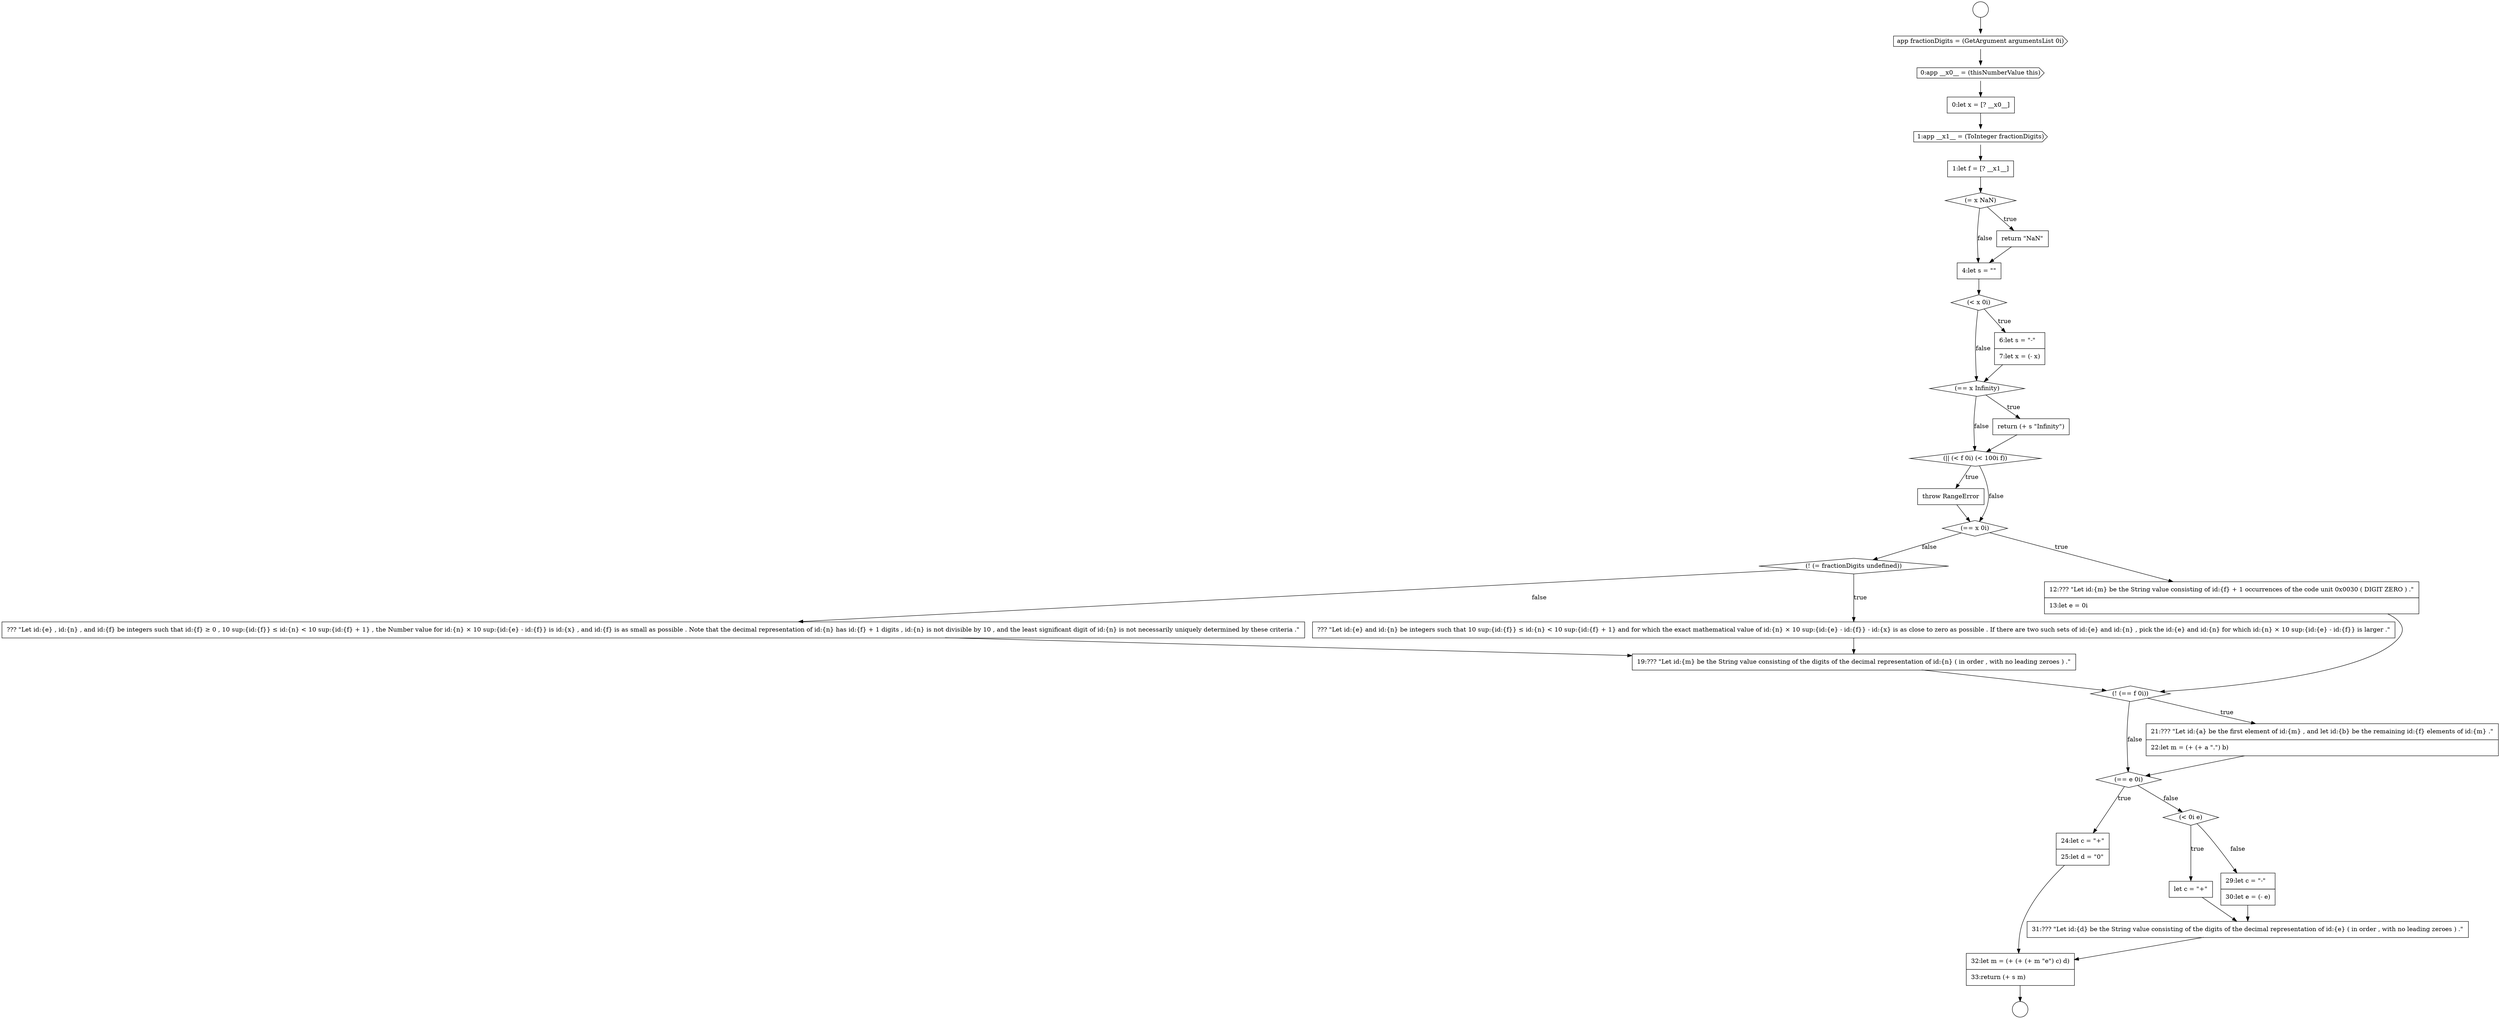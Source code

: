 digraph {
  node11917 [shape=diamond, label=<<font color="black">(== e 0i)</font>> color="black" fillcolor="white" style=filled]
  node11913 [shape=none, margin=0, label=<<font color="black">
    <table border="0" cellborder="1" cellspacing="0" cellpadding="10">
      <tr><td align="left">??? &quot;Let id:{e} , id:{n} , and id:{f} be integers such that id:{f} &ge; 0 , 10 sup:{id:{f}} &le; id:{n} &lt; 10 sup:{id:{f} + 1} , the Number value for id:{n} &times; 10 sup:{id:{e} - id:{f}} is id:{x} , and id:{f} is as small as possible . Note that the decimal representation of id:{n} has id:{f} + 1 digits , id:{n} is not divisible by 10 , and the least significant digit of id:{n} is not necessarily uniquely determined by these criteria .&quot;</td></tr>
    </table>
  </font>> color="black" fillcolor="white" style=filled]
  node11911 [shape=diamond, label=<<font color="black">(! (= fractionDigits undefined))</font>> color="black" fillcolor="white" style=filled]
  node11902 [shape=none, margin=0, label=<<font color="black">
    <table border="0" cellborder="1" cellspacing="0" cellpadding="10">
      <tr><td align="left">4:let s = &quot;&quot;</td></tr>
    </table>
  </font>> color="black" fillcolor="white" style=filled]
  node11897 [shape=none, margin=0, label=<<font color="black">
    <table border="0" cellborder="1" cellspacing="0" cellpadding="10">
      <tr><td align="left">0:let x = [? __x0__]</td></tr>
    </table>
  </font>> color="black" fillcolor="white" style=filled]
  node11908 [shape=none, margin=0, label=<<font color="black">
    <table border="0" cellborder="1" cellspacing="0" cellpadding="10">
      <tr><td align="left">throw RangeError</td></tr>
    </table>
  </font>> color="black" fillcolor="white" style=filled]
  node11923 [shape=none, margin=0, label=<<font color="black">
    <table border="0" cellborder="1" cellspacing="0" cellpadding="10">
      <tr><td align="left">32:let m = (+ (+ (+ m &quot;e&quot;) c) d)</td></tr>
      <tr><td align="left">33:return (+ s m)</td></tr>
    </table>
  </font>> color="black" fillcolor="white" style=filled]
  node11916 [shape=none, margin=0, label=<<font color="black">
    <table border="0" cellborder="1" cellspacing="0" cellpadding="10">
      <tr><td align="left">21:??? &quot;Let id:{a} be the first element of id:{m} , and let id:{b} be the remaining id:{f} elements of id:{m} .&quot;</td></tr>
      <tr><td align="left">22:let m = (+ (+ a &quot;.&quot;) b)</td></tr>
    </table>
  </font>> color="black" fillcolor="white" style=filled]
  node11901 [shape=none, margin=0, label=<<font color="black">
    <table border="0" cellborder="1" cellspacing="0" cellpadding="10">
      <tr><td align="left">return &quot;NaN&quot;</td></tr>
    </table>
  </font>> color="black" fillcolor="white" style=filled]
  node11920 [shape=none, margin=0, label=<<font color="black">
    <table border="0" cellborder="1" cellspacing="0" cellpadding="10">
      <tr><td align="left">let c = &quot;+&quot;</td></tr>
    </table>
  </font>> color="black" fillcolor="white" style=filled]
  node11905 [shape=diamond, label=<<font color="black">(== x Infinity)</font>> color="black" fillcolor="white" style=filled]
  node11893 [shape=circle label=" " color="black" fillcolor="white" style=filled]
  node11909 [shape=diamond, label=<<font color="black">(== x 0i)</font>> color="black" fillcolor="white" style=filled]
  node11915 [shape=diamond, label=<<font color="black">(! (== f 0i))</font>> color="black" fillcolor="white" style=filled]
  node11918 [shape=none, margin=0, label=<<font color="black">
    <table border="0" cellborder="1" cellspacing="0" cellpadding="10">
      <tr><td align="left">24:let c = &quot;+&quot;</td></tr>
      <tr><td align="left">25:let d = &quot;0&quot;</td></tr>
    </table>
  </font>> color="black" fillcolor="white" style=filled]
  node11914 [shape=none, margin=0, label=<<font color="black">
    <table border="0" cellborder="1" cellspacing="0" cellpadding="10">
      <tr><td align="left">19:??? &quot;Let id:{m} be the String value consisting of the digits of the decimal representation of id:{n} ( in order , with no leading zeroes ) .&quot;</td></tr>
    </table>
  </font>> color="black" fillcolor="white" style=filled]
  node11903 [shape=diamond, label=<<font color="black">(&lt; x 0i)</font>> color="black" fillcolor="white" style=filled]
  node11910 [shape=none, margin=0, label=<<font color="black">
    <table border="0" cellborder="1" cellspacing="0" cellpadding="10">
      <tr><td align="left">12:??? &quot;Let id:{m} be the String value consisting of id:{f} + 1 occurrences of the code unit 0x0030 ( DIGIT ZERO ) .&quot;</td></tr>
      <tr><td align="left">13:let e = 0i</td></tr>
    </table>
  </font>> color="black" fillcolor="white" style=filled]
  node11896 [shape=cds, label=<<font color="black">0:app __x0__ = (thisNumberValue this)</font>> color="black" fillcolor="white" style=filled]
  node11895 [shape=cds, label=<<font color="black">app fractionDigits = (GetArgument argumentsList 0i)</font>> color="black" fillcolor="white" style=filled]
  node11922 [shape=none, margin=0, label=<<font color="black">
    <table border="0" cellborder="1" cellspacing="0" cellpadding="10">
      <tr><td align="left">31:??? &quot;Let id:{d} be the String value consisting of the digits of the decimal representation of id:{e} ( in order , with no leading zeroes ) .&quot;</td></tr>
    </table>
  </font>> color="black" fillcolor="white" style=filled]
  node11898 [shape=cds, label=<<font color="black">1:app __x1__ = (ToInteger fractionDigits)</font>> color="black" fillcolor="white" style=filled]
  node11907 [shape=diamond, label=<<font color="black">(|| (&lt; f 0i) (&lt; 100i f))</font>> color="black" fillcolor="white" style=filled]
  node11912 [shape=none, margin=0, label=<<font color="black">
    <table border="0" cellborder="1" cellspacing="0" cellpadding="10">
      <tr><td align="left">??? &quot;Let id:{e} and id:{n} be integers such that 10 sup:{id:{f}} &le; id:{n} &lt; 10 sup:{id:{f} + 1} and for which the exact mathematical value of id:{n} &times; 10 sup:{id:{e} - id:{f}} - id:{x} is as close to zero as possible . If there are two such sets of id:{e} and id:{n} , pick the id:{e} and id:{n} for which id:{n} &times; 10 sup:{id:{e} - id:{f}} is larger .&quot;</td></tr>
    </table>
  </font>> color="black" fillcolor="white" style=filled]
  node11919 [shape=diamond, label=<<font color="black">(&lt; 0i e)</font>> color="black" fillcolor="white" style=filled]
  node11900 [shape=diamond, label=<<font color="black">(= x NaN)</font>> color="black" fillcolor="white" style=filled]
  node11906 [shape=none, margin=0, label=<<font color="black">
    <table border="0" cellborder="1" cellspacing="0" cellpadding="10">
      <tr><td align="left">return (+ s &quot;Infinity&quot;)</td></tr>
    </table>
  </font>> color="black" fillcolor="white" style=filled]
  node11921 [shape=none, margin=0, label=<<font color="black">
    <table border="0" cellborder="1" cellspacing="0" cellpadding="10">
      <tr><td align="left">29:let c = &quot;-&quot;</td></tr>
      <tr><td align="left">30:let e = (- e)</td></tr>
    </table>
  </font>> color="black" fillcolor="white" style=filled]
  node11899 [shape=none, margin=0, label=<<font color="black">
    <table border="0" cellborder="1" cellspacing="0" cellpadding="10">
      <tr><td align="left">1:let f = [? __x1__]</td></tr>
    </table>
  </font>> color="black" fillcolor="white" style=filled]
  node11904 [shape=none, margin=0, label=<<font color="black">
    <table border="0" cellborder="1" cellspacing="0" cellpadding="10">
      <tr><td align="left">6:let s = &quot;-&quot;</td></tr>
      <tr><td align="left">7:let x = (- x)</td></tr>
    </table>
  </font>> color="black" fillcolor="white" style=filled]
  node11894 [shape=circle label=" " color="black" fillcolor="white" style=filled]
  node11897 -> node11898 [ color="black"]
  node11922 -> node11923 [ color="black"]
  node11911 -> node11912 [label=<<font color="black">true</font>> color="black"]
  node11911 -> node11913 [label=<<font color="black">false</font>> color="black"]
  node11920 -> node11922 [ color="black"]
  node11921 -> node11922 [ color="black"]
  node11916 -> node11917 [ color="black"]
  node11902 -> node11903 [ color="black"]
  node11909 -> node11910 [label=<<font color="black">true</font>> color="black"]
  node11909 -> node11911 [label=<<font color="black">false</font>> color="black"]
  node11910 -> node11915 [ color="black"]
  node11914 -> node11915 [ color="black"]
  node11915 -> node11916 [label=<<font color="black">true</font>> color="black"]
  node11915 -> node11917 [label=<<font color="black">false</font>> color="black"]
  node11893 -> node11895 [ color="black"]
  node11903 -> node11904 [label=<<font color="black">true</font>> color="black"]
  node11903 -> node11905 [label=<<font color="black">false</font>> color="black"]
  node11900 -> node11901 [label=<<font color="black">true</font>> color="black"]
  node11900 -> node11902 [label=<<font color="black">false</font>> color="black"]
  node11905 -> node11906 [label=<<font color="black">true</font>> color="black"]
  node11905 -> node11907 [label=<<font color="black">false</font>> color="black"]
  node11917 -> node11918 [label=<<font color="black">true</font>> color="black"]
  node11917 -> node11919 [label=<<font color="black">false</font>> color="black"]
  node11904 -> node11905 [ color="black"]
  node11923 -> node11894 [ color="black"]
  node11912 -> node11914 [ color="black"]
  node11898 -> node11899 [ color="black"]
  node11906 -> node11907 [ color="black"]
  node11919 -> node11920 [label=<<font color="black">true</font>> color="black"]
  node11919 -> node11921 [label=<<font color="black">false</font>> color="black"]
  node11918 -> node11923 [ color="black"]
  node11913 -> node11914 [ color="black"]
  node11895 -> node11896 [ color="black"]
  node11896 -> node11897 [ color="black"]
  node11901 -> node11902 [ color="black"]
  node11908 -> node11909 [ color="black"]
  node11907 -> node11908 [label=<<font color="black">true</font>> color="black"]
  node11907 -> node11909 [label=<<font color="black">false</font>> color="black"]
  node11899 -> node11900 [ color="black"]
}
